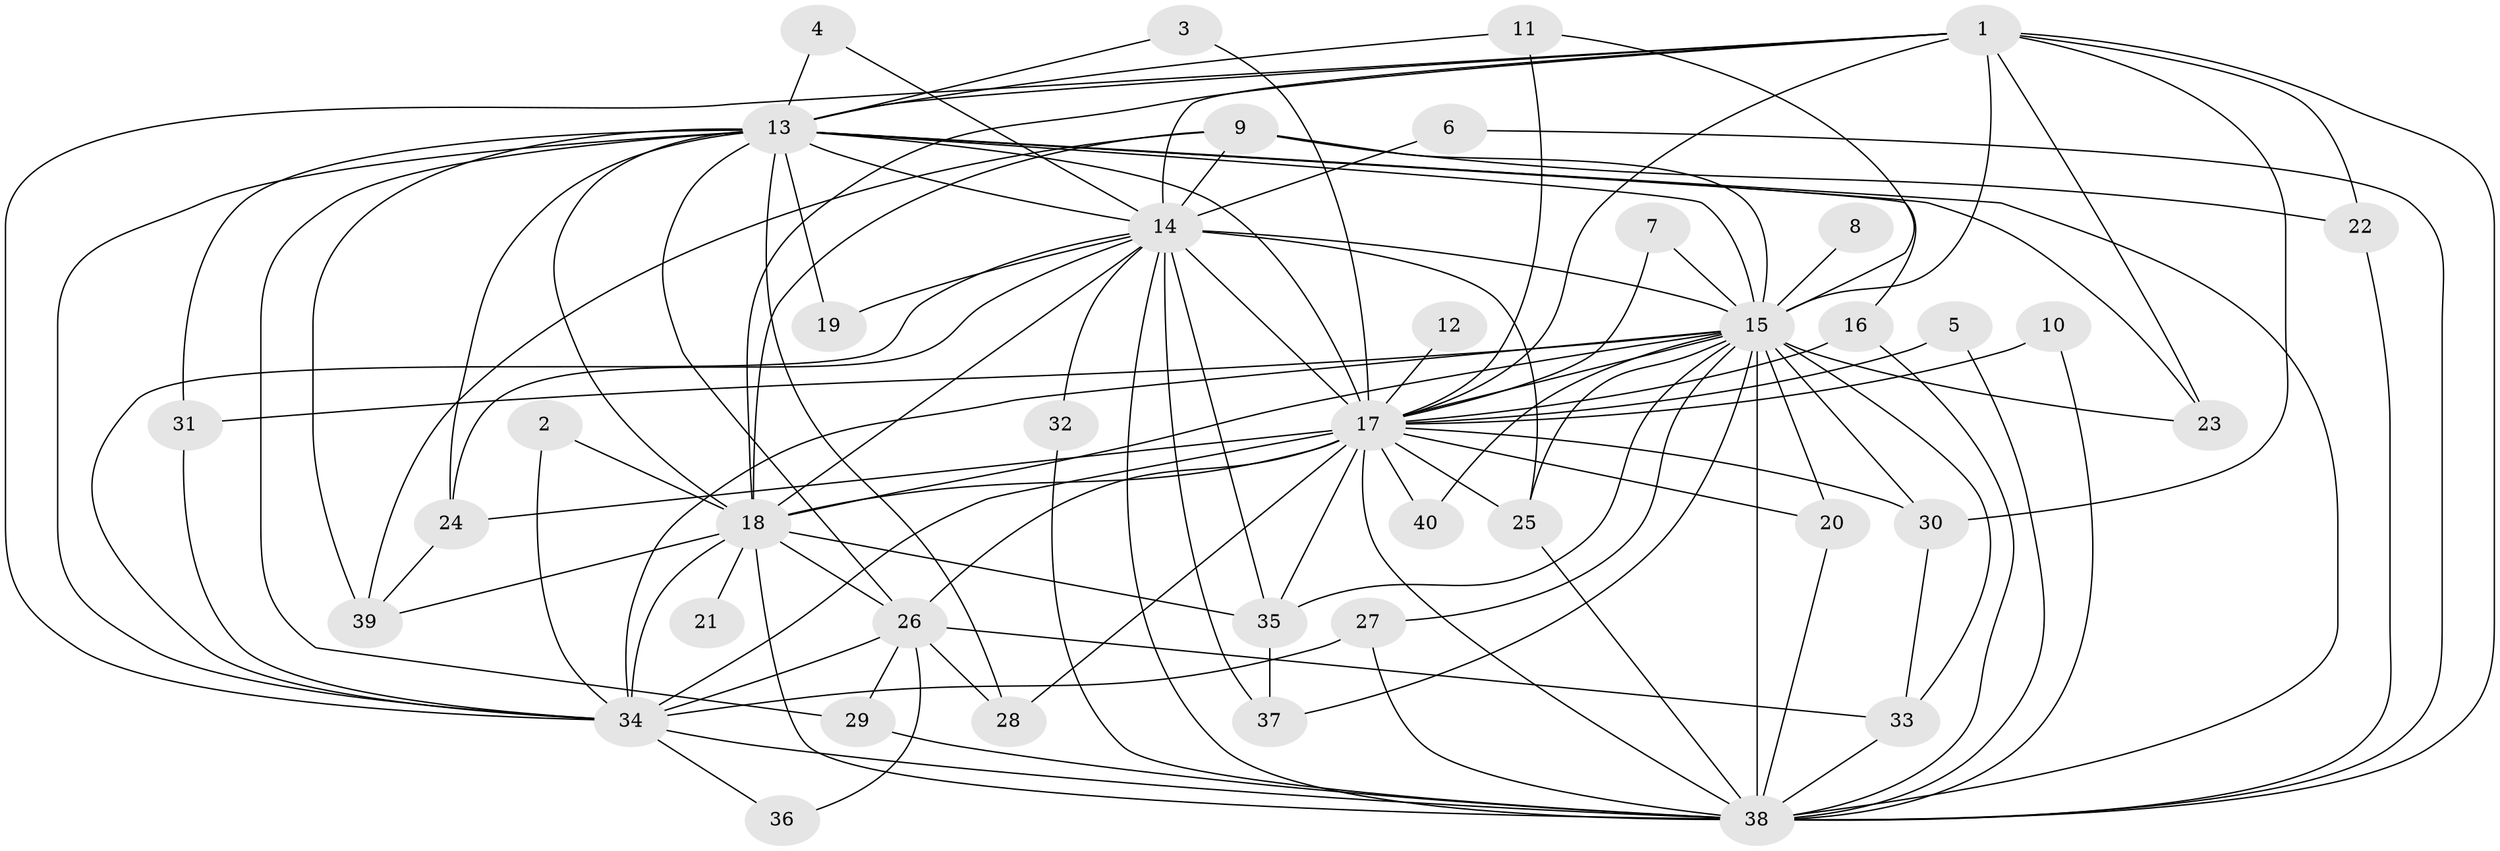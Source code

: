 // original degree distribution, {17: 0.025, 11: 0.0125, 24: 0.025, 22: 0.025, 16: 0.025, 18: 0.0125, 3: 0.1875, 4: 0.1, 6: 0.0125, 2: 0.55, 7: 0.0125, 5: 0.0125}
// Generated by graph-tools (version 1.1) at 2025/49/03/09/25 03:49:34]
// undirected, 40 vertices, 112 edges
graph export_dot {
graph [start="1"]
  node [color=gray90,style=filled];
  1;
  2;
  3;
  4;
  5;
  6;
  7;
  8;
  9;
  10;
  11;
  12;
  13;
  14;
  15;
  16;
  17;
  18;
  19;
  20;
  21;
  22;
  23;
  24;
  25;
  26;
  27;
  28;
  29;
  30;
  31;
  32;
  33;
  34;
  35;
  36;
  37;
  38;
  39;
  40;
  1 -- 13 [weight=1.0];
  1 -- 14 [weight=1.0];
  1 -- 15 [weight=2.0];
  1 -- 17 [weight=2.0];
  1 -- 18 [weight=1.0];
  1 -- 22 [weight=1.0];
  1 -- 23 [weight=1.0];
  1 -- 30 [weight=1.0];
  1 -- 34 [weight=1.0];
  1 -- 38 [weight=2.0];
  2 -- 18 [weight=1.0];
  2 -- 34 [weight=1.0];
  3 -- 13 [weight=1.0];
  3 -- 17 [weight=1.0];
  4 -- 13 [weight=1.0];
  4 -- 14 [weight=1.0];
  5 -- 17 [weight=1.0];
  5 -- 38 [weight=1.0];
  6 -- 14 [weight=1.0];
  6 -- 38 [weight=1.0];
  7 -- 15 [weight=1.0];
  7 -- 17 [weight=1.0];
  8 -- 15 [weight=2.0];
  9 -- 14 [weight=1.0];
  9 -- 15 [weight=1.0];
  9 -- 18 [weight=1.0];
  9 -- 22 [weight=1.0];
  9 -- 39 [weight=1.0];
  10 -- 17 [weight=1.0];
  10 -- 38 [weight=1.0];
  11 -- 13 [weight=1.0];
  11 -- 15 [weight=1.0];
  11 -- 17 [weight=1.0];
  12 -- 17 [weight=2.0];
  13 -- 14 [weight=1.0];
  13 -- 15 [weight=2.0];
  13 -- 16 [weight=1.0];
  13 -- 17 [weight=2.0];
  13 -- 18 [weight=1.0];
  13 -- 19 [weight=1.0];
  13 -- 23 [weight=1.0];
  13 -- 24 [weight=1.0];
  13 -- 26 [weight=2.0];
  13 -- 28 [weight=1.0];
  13 -- 29 [weight=1.0];
  13 -- 31 [weight=1.0];
  13 -- 34 [weight=1.0];
  13 -- 38 [weight=1.0];
  13 -- 39 [weight=2.0];
  14 -- 15 [weight=2.0];
  14 -- 17 [weight=2.0];
  14 -- 18 [weight=1.0];
  14 -- 19 [weight=1.0];
  14 -- 24 [weight=1.0];
  14 -- 25 [weight=1.0];
  14 -- 32 [weight=1.0];
  14 -- 34 [weight=1.0];
  14 -- 35 [weight=1.0];
  14 -- 37 [weight=1.0];
  14 -- 38 [weight=1.0];
  15 -- 17 [weight=4.0];
  15 -- 18 [weight=2.0];
  15 -- 20 [weight=1.0];
  15 -- 23 [weight=1.0];
  15 -- 25 [weight=1.0];
  15 -- 27 [weight=1.0];
  15 -- 30 [weight=1.0];
  15 -- 31 [weight=1.0];
  15 -- 33 [weight=1.0];
  15 -- 34 [weight=2.0];
  15 -- 35 [weight=2.0];
  15 -- 37 [weight=1.0];
  15 -- 38 [weight=3.0];
  15 -- 40 [weight=2.0];
  16 -- 17 [weight=1.0];
  16 -- 38 [weight=1.0];
  17 -- 18 [weight=2.0];
  17 -- 20 [weight=1.0];
  17 -- 24 [weight=2.0];
  17 -- 25 [weight=1.0];
  17 -- 26 [weight=1.0];
  17 -- 28 [weight=1.0];
  17 -- 30 [weight=1.0];
  17 -- 34 [weight=2.0];
  17 -- 35 [weight=1.0];
  17 -- 38 [weight=4.0];
  17 -- 40 [weight=1.0];
  18 -- 21 [weight=1.0];
  18 -- 26 [weight=1.0];
  18 -- 34 [weight=1.0];
  18 -- 35 [weight=1.0];
  18 -- 38 [weight=1.0];
  18 -- 39 [weight=1.0];
  20 -- 38 [weight=1.0];
  22 -- 38 [weight=1.0];
  24 -- 39 [weight=1.0];
  25 -- 38 [weight=1.0];
  26 -- 28 [weight=1.0];
  26 -- 29 [weight=1.0];
  26 -- 33 [weight=1.0];
  26 -- 34 [weight=2.0];
  26 -- 36 [weight=1.0];
  27 -- 34 [weight=1.0];
  27 -- 38 [weight=1.0];
  29 -- 38 [weight=1.0];
  30 -- 33 [weight=1.0];
  31 -- 34 [weight=1.0];
  32 -- 38 [weight=1.0];
  33 -- 38 [weight=1.0];
  34 -- 36 [weight=1.0];
  34 -- 38 [weight=1.0];
  35 -- 37 [weight=1.0];
}
